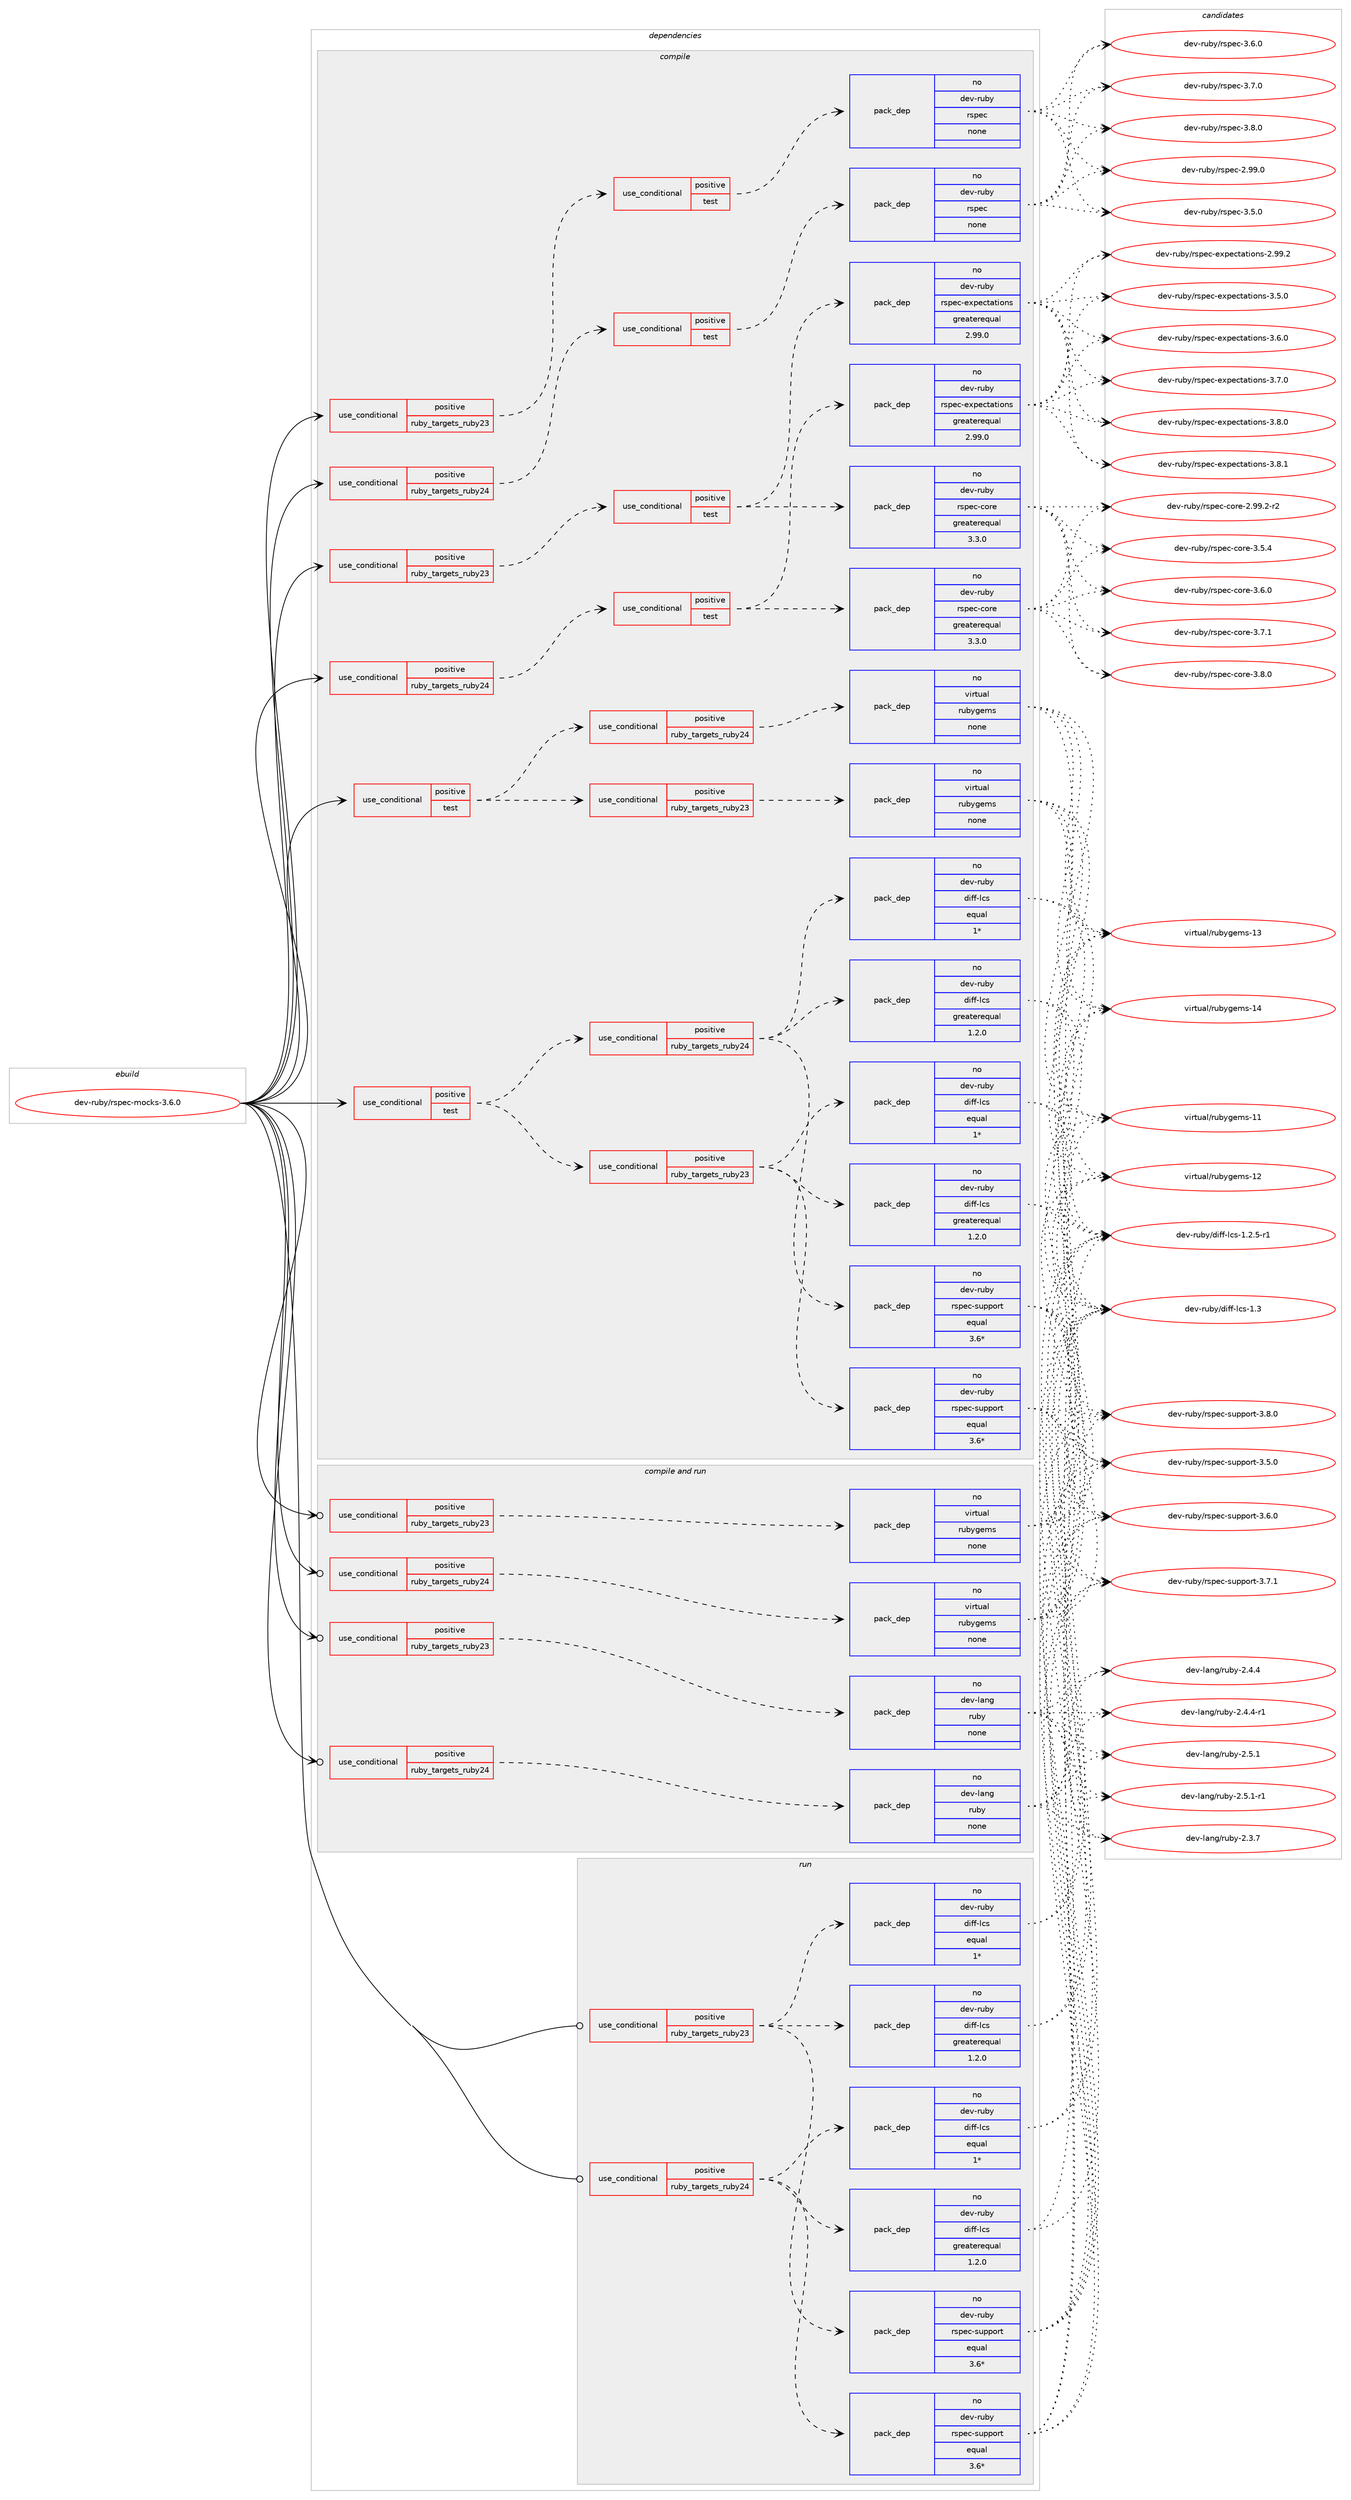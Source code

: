 digraph prolog {

# *************
# Graph options
# *************

newrank=true;
concentrate=true;
compound=true;
graph [rankdir=LR,fontname=Helvetica,fontsize=10,ranksep=1.5];#, ranksep=2.5, nodesep=0.2];
edge  [arrowhead=vee];
node  [fontname=Helvetica,fontsize=10];

# **********
# The ebuild
# **********

subgraph cluster_leftcol {
color=gray;
rank=same;
label=<<i>ebuild</i>>;
id [label="dev-ruby/rspec-mocks-3.6.0", color=red, width=4, href="../dev-ruby/rspec-mocks-3.6.0.svg"];
}

# ****************
# The dependencies
# ****************

subgraph cluster_midcol {
color=gray;
label=<<i>dependencies</i>>;
subgraph cluster_compile {
fillcolor="#eeeeee";
style=filled;
label=<<i>compile</i>>;
subgraph cond1580 {
dependency4705 [label=<<TABLE BORDER="0" CELLBORDER="1" CELLSPACING="0" CELLPADDING="4"><TR><TD ROWSPAN="3" CELLPADDING="10">use_conditional</TD></TR><TR><TD>positive</TD></TR><TR><TD>ruby_targets_ruby23</TD></TR></TABLE>>, shape=none, color=red];
subgraph cond1581 {
dependency4706 [label=<<TABLE BORDER="0" CELLBORDER="1" CELLSPACING="0" CELLPADDING="4"><TR><TD ROWSPAN="3" CELLPADDING="10">use_conditional</TD></TR><TR><TD>positive</TD></TR><TR><TD>test</TD></TR></TABLE>>, shape=none, color=red];
subgraph pack3043 {
dependency4707 [label=<<TABLE BORDER="0" CELLBORDER="1" CELLSPACING="0" CELLPADDING="4" WIDTH="220"><TR><TD ROWSPAN="6" CELLPADDING="30">pack_dep</TD></TR><TR><TD WIDTH="110">no</TD></TR><TR><TD>dev-ruby</TD></TR><TR><TD>rspec</TD></TR><TR><TD>none</TD></TR><TR><TD></TD></TR></TABLE>>, shape=none, color=blue];
}
dependency4706:e -> dependency4707:w [weight=20,style="dashed",arrowhead="vee"];
}
dependency4705:e -> dependency4706:w [weight=20,style="dashed",arrowhead="vee"];
}
id:e -> dependency4705:w [weight=20,style="solid",arrowhead="vee"];
subgraph cond1582 {
dependency4708 [label=<<TABLE BORDER="0" CELLBORDER="1" CELLSPACING="0" CELLPADDING="4"><TR><TD ROWSPAN="3" CELLPADDING="10">use_conditional</TD></TR><TR><TD>positive</TD></TR><TR><TD>ruby_targets_ruby23</TD></TR></TABLE>>, shape=none, color=red];
subgraph cond1583 {
dependency4709 [label=<<TABLE BORDER="0" CELLBORDER="1" CELLSPACING="0" CELLPADDING="4"><TR><TD ROWSPAN="3" CELLPADDING="10">use_conditional</TD></TR><TR><TD>positive</TD></TR><TR><TD>test</TD></TR></TABLE>>, shape=none, color=red];
subgraph pack3044 {
dependency4710 [label=<<TABLE BORDER="0" CELLBORDER="1" CELLSPACING="0" CELLPADDING="4" WIDTH="220"><TR><TD ROWSPAN="6" CELLPADDING="30">pack_dep</TD></TR><TR><TD WIDTH="110">no</TD></TR><TR><TD>dev-ruby</TD></TR><TR><TD>rspec-core</TD></TR><TR><TD>greaterequal</TD></TR><TR><TD>3.3.0</TD></TR></TABLE>>, shape=none, color=blue];
}
dependency4709:e -> dependency4710:w [weight=20,style="dashed",arrowhead="vee"];
subgraph pack3045 {
dependency4711 [label=<<TABLE BORDER="0" CELLBORDER="1" CELLSPACING="0" CELLPADDING="4" WIDTH="220"><TR><TD ROWSPAN="6" CELLPADDING="30">pack_dep</TD></TR><TR><TD WIDTH="110">no</TD></TR><TR><TD>dev-ruby</TD></TR><TR><TD>rspec-expectations</TD></TR><TR><TD>greaterequal</TD></TR><TR><TD>2.99.0</TD></TR></TABLE>>, shape=none, color=blue];
}
dependency4709:e -> dependency4711:w [weight=20,style="dashed",arrowhead="vee"];
}
dependency4708:e -> dependency4709:w [weight=20,style="dashed",arrowhead="vee"];
}
id:e -> dependency4708:w [weight=20,style="solid",arrowhead="vee"];
subgraph cond1584 {
dependency4712 [label=<<TABLE BORDER="0" CELLBORDER="1" CELLSPACING="0" CELLPADDING="4"><TR><TD ROWSPAN="3" CELLPADDING="10">use_conditional</TD></TR><TR><TD>positive</TD></TR><TR><TD>ruby_targets_ruby24</TD></TR></TABLE>>, shape=none, color=red];
subgraph cond1585 {
dependency4713 [label=<<TABLE BORDER="0" CELLBORDER="1" CELLSPACING="0" CELLPADDING="4"><TR><TD ROWSPAN="3" CELLPADDING="10">use_conditional</TD></TR><TR><TD>positive</TD></TR><TR><TD>test</TD></TR></TABLE>>, shape=none, color=red];
subgraph pack3046 {
dependency4714 [label=<<TABLE BORDER="0" CELLBORDER="1" CELLSPACING="0" CELLPADDING="4" WIDTH="220"><TR><TD ROWSPAN="6" CELLPADDING="30">pack_dep</TD></TR><TR><TD WIDTH="110">no</TD></TR><TR><TD>dev-ruby</TD></TR><TR><TD>rspec</TD></TR><TR><TD>none</TD></TR><TR><TD></TD></TR></TABLE>>, shape=none, color=blue];
}
dependency4713:e -> dependency4714:w [weight=20,style="dashed",arrowhead="vee"];
}
dependency4712:e -> dependency4713:w [weight=20,style="dashed",arrowhead="vee"];
}
id:e -> dependency4712:w [weight=20,style="solid",arrowhead="vee"];
subgraph cond1586 {
dependency4715 [label=<<TABLE BORDER="0" CELLBORDER="1" CELLSPACING="0" CELLPADDING="4"><TR><TD ROWSPAN="3" CELLPADDING="10">use_conditional</TD></TR><TR><TD>positive</TD></TR><TR><TD>ruby_targets_ruby24</TD></TR></TABLE>>, shape=none, color=red];
subgraph cond1587 {
dependency4716 [label=<<TABLE BORDER="0" CELLBORDER="1" CELLSPACING="0" CELLPADDING="4"><TR><TD ROWSPAN="3" CELLPADDING="10">use_conditional</TD></TR><TR><TD>positive</TD></TR><TR><TD>test</TD></TR></TABLE>>, shape=none, color=red];
subgraph pack3047 {
dependency4717 [label=<<TABLE BORDER="0" CELLBORDER="1" CELLSPACING="0" CELLPADDING="4" WIDTH="220"><TR><TD ROWSPAN="6" CELLPADDING="30">pack_dep</TD></TR><TR><TD WIDTH="110">no</TD></TR><TR><TD>dev-ruby</TD></TR><TR><TD>rspec-core</TD></TR><TR><TD>greaterequal</TD></TR><TR><TD>3.3.0</TD></TR></TABLE>>, shape=none, color=blue];
}
dependency4716:e -> dependency4717:w [weight=20,style="dashed",arrowhead="vee"];
subgraph pack3048 {
dependency4718 [label=<<TABLE BORDER="0" CELLBORDER="1" CELLSPACING="0" CELLPADDING="4" WIDTH="220"><TR><TD ROWSPAN="6" CELLPADDING="30">pack_dep</TD></TR><TR><TD WIDTH="110">no</TD></TR><TR><TD>dev-ruby</TD></TR><TR><TD>rspec-expectations</TD></TR><TR><TD>greaterequal</TD></TR><TR><TD>2.99.0</TD></TR></TABLE>>, shape=none, color=blue];
}
dependency4716:e -> dependency4718:w [weight=20,style="dashed",arrowhead="vee"];
}
dependency4715:e -> dependency4716:w [weight=20,style="dashed",arrowhead="vee"];
}
id:e -> dependency4715:w [weight=20,style="solid",arrowhead="vee"];
subgraph cond1588 {
dependency4719 [label=<<TABLE BORDER="0" CELLBORDER="1" CELLSPACING="0" CELLPADDING="4"><TR><TD ROWSPAN="3" CELLPADDING="10">use_conditional</TD></TR><TR><TD>positive</TD></TR><TR><TD>test</TD></TR></TABLE>>, shape=none, color=red];
subgraph cond1589 {
dependency4720 [label=<<TABLE BORDER="0" CELLBORDER="1" CELLSPACING="0" CELLPADDING="4"><TR><TD ROWSPAN="3" CELLPADDING="10">use_conditional</TD></TR><TR><TD>positive</TD></TR><TR><TD>ruby_targets_ruby23</TD></TR></TABLE>>, shape=none, color=red];
subgraph pack3049 {
dependency4721 [label=<<TABLE BORDER="0" CELLBORDER="1" CELLSPACING="0" CELLPADDING="4" WIDTH="220"><TR><TD ROWSPAN="6" CELLPADDING="30">pack_dep</TD></TR><TR><TD WIDTH="110">no</TD></TR><TR><TD>dev-ruby</TD></TR><TR><TD>rspec-support</TD></TR><TR><TD>equal</TD></TR><TR><TD>3.6*</TD></TR></TABLE>>, shape=none, color=blue];
}
dependency4720:e -> dependency4721:w [weight=20,style="dashed",arrowhead="vee"];
subgraph pack3050 {
dependency4722 [label=<<TABLE BORDER="0" CELLBORDER="1" CELLSPACING="0" CELLPADDING="4" WIDTH="220"><TR><TD ROWSPAN="6" CELLPADDING="30">pack_dep</TD></TR><TR><TD WIDTH="110">no</TD></TR><TR><TD>dev-ruby</TD></TR><TR><TD>diff-lcs</TD></TR><TR><TD>greaterequal</TD></TR><TR><TD>1.2.0</TD></TR></TABLE>>, shape=none, color=blue];
}
dependency4720:e -> dependency4722:w [weight=20,style="dashed",arrowhead="vee"];
subgraph pack3051 {
dependency4723 [label=<<TABLE BORDER="0" CELLBORDER="1" CELLSPACING="0" CELLPADDING="4" WIDTH="220"><TR><TD ROWSPAN="6" CELLPADDING="30">pack_dep</TD></TR><TR><TD WIDTH="110">no</TD></TR><TR><TD>dev-ruby</TD></TR><TR><TD>diff-lcs</TD></TR><TR><TD>equal</TD></TR><TR><TD>1*</TD></TR></TABLE>>, shape=none, color=blue];
}
dependency4720:e -> dependency4723:w [weight=20,style="dashed",arrowhead="vee"];
}
dependency4719:e -> dependency4720:w [weight=20,style="dashed",arrowhead="vee"];
subgraph cond1590 {
dependency4724 [label=<<TABLE BORDER="0" CELLBORDER="1" CELLSPACING="0" CELLPADDING="4"><TR><TD ROWSPAN="3" CELLPADDING="10">use_conditional</TD></TR><TR><TD>positive</TD></TR><TR><TD>ruby_targets_ruby24</TD></TR></TABLE>>, shape=none, color=red];
subgraph pack3052 {
dependency4725 [label=<<TABLE BORDER="0" CELLBORDER="1" CELLSPACING="0" CELLPADDING="4" WIDTH="220"><TR><TD ROWSPAN="6" CELLPADDING="30">pack_dep</TD></TR><TR><TD WIDTH="110">no</TD></TR><TR><TD>dev-ruby</TD></TR><TR><TD>rspec-support</TD></TR><TR><TD>equal</TD></TR><TR><TD>3.6*</TD></TR></TABLE>>, shape=none, color=blue];
}
dependency4724:e -> dependency4725:w [weight=20,style="dashed",arrowhead="vee"];
subgraph pack3053 {
dependency4726 [label=<<TABLE BORDER="0" CELLBORDER="1" CELLSPACING="0" CELLPADDING="4" WIDTH="220"><TR><TD ROWSPAN="6" CELLPADDING="30">pack_dep</TD></TR><TR><TD WIDTH="110">no</TD></TR><TR><TD>dev-ruby</TD></TR><TR><TD>diff-lcs</TD></TR><TR><TD>greaterequal</TD></TR><TR><TD>1.2.0</TD></TR></TABLE>>, shape=none, color=blue];
}
dependency4724:e -> dependency4726:w [weight=20,style="dashed",arrowhead="vee"];
subgraph pack3054 {
dependency4727 [label=<<TABLE BORDER="0" CELLBORDER="1" CELLSPACING="0" CELLPADDING="4" WIDTH="220"><TR><TD ROWSPAN="6" CELLPADDING="30">pack_dep</TD></TR><TR><TD WIDTH="110">no</TD></TR><TR><TD>dev-ruby</TD></TR><TR><TD>diff-lcs</TD></TR><TR><TD>equal</TD></TR><TR><TD>1*</TD></TR></TABLE>>, shape=none, color=blue];
}
dependency4724:e -> dependency4727:w [weight=20,style="dashed",arrowhead="vee"];
}
dependency4719:e -> dependency4724:w [weight=20,style="dashed",arrowhead="vee"];
}
id:e -> dependency4719:w [weight=20,style="solid",arrowhead="vee"];
subgraph cond1591 {
dependency4728 [label=<<TABLE BORDER="0" CELLBORDER="1" CELLSPACING="0" CELLPADDING="4"><TR><TD ROWSPAN="3" CELLPADDING="10">use_conditional</TD></TR><TR><TD>positive</TD></TR><TR><TD>test</TD></TR></TABLE>>, shape=none, color=red];
subgraph cond1592 {
dependency4729 [label=<<TABLE BORDER="0" CELLBORDER="1" CELLSPACING="0" CELLPADDING="4"><TR><TD ROWSPAN="3" CELLPADDING="10">use_conditional</TD></TR><TR><TD>positive</TD></TR><TR><TD>ruby_targets_ruby23</TD></TR></TABLE>>, shape=none, color=red];
subgraph pack3055 {
dependency4730 [label=<<TABLE BORDER="0" CELLBORDER="1" CELLSPACING="0" CELLPADDING="4" WIDTH="220"><TR><TD ROWSPAN="6" CELLPADDING="30">pack_dep</TD></TR><TR><TD WIDTH="110">no</TD></TR><TR><TD>virtual</TD></TR><TR><TD>rubygems</TD></TR><TR><TD>none</TD></TR><TR><TD></TD></TR></TABLE>>, shape=none, color=blue];
}
dependency4729:e -> dependency4730:w [weight=20,style="dashed",arrowhead="vee"];
}
dependency4728:e -> dependency4729:w [weight=20,style="dashed",arrowhead="vee"];
subgraph cond1593 {
dependency4731 [label=<<TABLE BORDER="0" CELLBORDER="1" CELLSPACING="0" CELLPADDING="4"><TR><TD ROWSPAN="3" CELLPADDING="10">use_conditional</TD></TR><TR><TD>positive</TD></TR><TR><TD>ruby_targets_ruby24</TD></TR></TABLE>>, shape=none, color=red];
subgraph pack3056 {
dependency4732 [label=<<TABLE BORDER="0" CELLBORDER="1" CELLSPACING="0" CELLPADDING="4" WIDTH="220"><TR><TD ROWSPAN="6" CELLPADDING="30">pack_dep</TD></TR><TR><TD WIDTH="110">no</TD></TR><TR><TD>virtual</TD></TR><TR><TD>rubygems</TD></TR><TR><TD>none</TD></TR><TR><TD></TD></TR></TABLE>>, shape=none, color=blue];
}
dependency4731:e -> dependency4732:w [weight=20,style="dashed",arrowhead="vee"];
}
dependency4728:e -> dependency4731:w [weight=20,style="dashed",arrowhead="vee"];
}
id:e -> dependency4728:w [weight=20,style="solid",arrowhead="vee"];
}
subgraph cluster_compileandrun {
fillcolor="#eeeeee";
style=filled;
label=<<i>compile and run</i>>;
subgraph cond1594 {
dependency4733 [label=<<TABLE BORDER="0" CELLBORDER="1" CELLSPACING="0" CELLPADDING="4"><TR><TD ROWSPAN="3" CELLPADDING="10">use_conditional</TD></TR><TR><TD>positive</TD></TR><TR><TD>ruby_targets_ruby23</TD></TR></TABLE>>, shape=none, color=red];
subgraph pack3057 {
dependency4734 [label=<<TABLE BORDER="0" CELLBORDER="1" CELLSPACING="0" CELLPADDING="4" WIDTH="220"><TR><TD ROWSPAN="6" CELLPADDING="30">pack_dep</TD></TR><TR><TD WIDTH="110">no</TD></TR><TR><TD>dev-lang</TD></TR><TR><TD>ruby</TD></TR><TR><TD>none</TD></TR><TR><TD></TD></TR></TABLE>>, shape=none, color=blue];
}
dependency4733:e -> dependency4734:w [weight=20,style="dashed",arrowhead="vee"];
}
id:e -> dependency4733:w [weight=20,style="solid",arrowhead="odotvee"];
subgraph cond1595 {
dependency4735 [label=<<TABLE BORDER="0" CELLBORDER="1" CELLSPACING="0" CELLPADDING="4"><TR><TD ROWSPAN="3" CELLPADDING="10">use_conditional</TD></TR><TR><TD>positive</TD></TR><TR><TD>ruby_targets_ruby23</TD></TR></TABLE>>, shape=none, color=red];
subgraph pack3058 {
dependency4736 [label=<<TABLE BORDER="0" CELLBORDER="1" CELLSPACING="0" CELLPADDING="4" WIDTH="220"><TR><TD ROWSPAN="6" CELLPADDING="30">pack_dep</TD></TR><TR><TD WIDTH="110">no</TD></TR><TR><TD>virtual</TD></TR><TR><TD>rubygems</TD></TR><TR><TD>none</TD></TR><TR><TD></TD></TR></TABLE>>, shape=none, color=blue];
}
dependency4735:e -> dependency4736:w [weight=20,style="dashed",arrowhead="vee"];
}
id:e -> dependency4735:w [weight=20,style="solid",arrowhead="odotvee"];
subgraph cond1596 {
dependency4737 [label=<<TABLE BORDER="0" CELLBORDER="1" CELLSPACING="0" CELLPADDING="4"><TR><TD ROWSPAN="3" CELLPADDING="10">use_conditional</TD></TR><TR><TD>positive</TD></TR><TR><TD>ruby_targets_ruby24</TD></TR></TABLE>>, shape=none, color=red];
subgraph pack3059 {
dependency4738 [label=<<TABLE BORDER="0" CELLBORDER="1" CELLSPACING="0" CELLPADDING="4" WIDTH="220"><TR><TD ROWSPAN="6" CELLPADDING="30">pack_dep</TD></TR><TR><TD WIDTH="110">no</TD></TR><TR><TD>dev-lang</TD></TR><TR><TD>ruby</TD></TR><TR><TD>none</TD></TR><TR><TD></TD></TR></TABLE>>, shape=none, color=blue];
}
dependency4737:e -> dependency4738:w [weight=20,style="dashed",arrowhead="vee"];
}
id:e -> dependency4737:w [weight=20,style="solid",arrowhead="odotvee"];
subgraph cond1597 {
dependency4739 [label=<<TABLE BORDER="0" CELLBORDER="1" CELLSPACING="0" CELLPADDING="4"><TR><TD ROWSPAN="3" CELLPADDING="10">use_conditional</TD></TR><TR><TD>positive</TD></TR><TR><TD>ruby_targets_ruby24</TD></TR></TABLE>>, shape=none, color=red];
subgraph pack3060 {
dependency4740 [label=<<TABLE BORDER="0" CELLBORDER="1" CELLSPACING="0" CELLPADDING="4" WIDTH="220"><TR><TD ROWSPAN="6" CELLPADDING="30">pack_dep</TD></TR><TR><TD WIDTH="110">no</TD></TR><TR><TD>virtual</TD></TR><TR><TD>rubygems</TD></TR><TR><TD>none</TD></TR><TR><TD></TD></TR></TABLE>>, shape=none, color=blue];
}
dependency4739:e -> dependency4740:w [weight=20,style="dashed",arrowhead="vee"];
}
id:e -> dependency4739:w [weight=20,style="solid",arrowhead="odotvee"];
}
subgraph cluster_run {
fillcolor="#eeeeee";
style=filled;
label=<<i>run</i>>;
subgraph cond1598 {
dependency4741 [label=<<TABLE BORDER="0" CELLBORDER="1" CELLSPACING="0" CELLPADDING="4"><TR><TD ROWSPAN="3" CELLPADDING="10">use_conditional</TD></TR><TR><TD>positive</TD></TR><TR><TD>ruby_targets_ruby23</TD></TR></TABLE>>, shape=none, color=red];
subgraph pack3061 {
dependency4742 [label=<<TABLE BORDER="0" CELLBORDER="1" CELLSPACING="0" CELLPADDING="4" WIDTH="220"><TR><TD ROWSPAN="6" CELLPADDING="30">pack_dep</TD></TR><TR><TD WIDTH="110">no</TD></TR><TR><TD>dev-ruby</TD></TR><TR><TD>rspec-support</TD></TR><TR><TD>equal</TD></TR><TR><TD>3.6*</TD></TR></TABLE>>, shape=none, color=blue];
}
dependency4741:e -> dependency4742:w [weight=20,style="dashed",arrowhead="vee"];
subgraph pack3062 {
dependency4743 [label=<<TABLE BORDER="0" CELLBORDER="1" CELLSPACING="0" CELLPADDING="4" WIDTH="220"><TR><TD ROWSPAN="6" CELLPADDING="30">pack_dep</TD></TR><TR><TD WIDTH="110">no</TD></TR><TR><TD>dev-ruby</TD></TR><TR><TD>diff-lcs</TD></TR><TR><TD>greaterequal</TD></TR><TR><TD>1.2.0</TD></TR></TABLE>>, shape=none, color=blue];
}
dependency4741:e -> dependency4743:w [weight=20,style="dashed",arrowhead="vee"];
subgraph pack3063 {
dependency4744 [label=<<TABLE BORDER="0" CELLBORDER="1" CELLSPACING="0" CELLPADDING="4" WIDTH="220"><TR><TD ROWSPAN="6" CELLPADDING="30">pack_dep</TD></TR><TR><TD WIDTH="110">no</TD></TR><TR><TD>dev-ruby</TD></TR><TR><TD>diff-lcs</TD></TR><TR><TD>equal</TD></TR><TR><TD>1*</TD></TR></TABLE>>, shape=none, color=blue];
}
dependency4741:e -> dependency4744:w [weight=20,style="dashed",arrowhead="vee"];
}
id:e -> dependency4741:w [weight=20,style="solid",arrowhead="odot"];
subgraph cond1599 {
dependency4745 [label=<<TABLE BORDER="0" CELLBORDER="1" CELLSPACING="0" CELLPADDING="4"><TR><TD ROWSPAN="3" CELLPADDING="10">use_conditional</TD></TR><TR><TD>positive</TD></TR><TR><TD>ruby_targets_ruby24</TD></TR></TABLE>>, shape=none, color=red];
subgraph pack3064 {
dependency4746 [label=<<TABLE BORDER="0" CELLBORDER="1" CELLSPACING="0" CELLPADDING="4" WIDTH="220"><TR><TD ROWSPAN="6" CELLPADDING="30">pack_dep</TD></TR><TR><TD WIDTH="110">no</TD></TR><TR><TD>dev-ruby</TD></TR><TR><TD>rspec-support</TD></TR><TR><TD>equal</TD></TR><TR><TD>3.6*</TD></TR></TABLE>>, shape=none, color=blue];
}
dependency4745:e -> dependency4746:w [weight=20,style="dashed",arrowhead="vee"];
subgraph pack3065 {
dependency4747 [label=<<TABLE BORDER="0" CELLBORDER="1" CELLSPACING="0" CELLPADDING="4" WIDTH="220"><TR><TD ROWSPAN="6" CELLPADDING="30">pack_dep</TD></TR><TR><TD WIDTH="110">no</TD></TR><TR><TD>dev-ruby</TD></TR><TR><TD>diff-lcs</TD></TR><TR><TD>greaterequal</TD></TR><TR><TD>1.2.0</TD></TR></TABLE>>, shape=none, color=blue];
}
dependency4745:e -> dependency4747:w [weight=20,style="dashed",arrowhead="vee"];
subgraph pack3066 {
dependency4748 [label=<<TABLE BORDER="0" CELLBORDER="1" CELLSPACING="0" CELLPADDING="4" WIDTH="220"><TR><TD ROWSPAN="6" CELLPADDING="30">pack_dep</TD></TR><TR><TD WIDTH="110">no</TD></TR><TR><TD>dev-ruby</TD></TR><TR><TD>diff-lcs</TD></TR><TR><TD>equal</TD></TR><TR><TD>1*</TD></TR></TABLE>>, shape=none, color=blue];
}
dependency4745:e -> dependency4748:w [weight=20,style="dashed",arrowhead="vee"];
}
id:e -> dependency4745:w [weight=20,style="solid",arrowhead="odot"];
}
}

# **************
# The candidates
# **************

subgraph cluster_choices {
rank=same;
color=gray;
label=<<i>candidates</i>>;

subgraph choice3043 {
color=black;
nodesep=1;
choice1001011184511411798121471141151121019945504657574648 [label="dev-ruby/rspec-2.99.0", color=red, width=4,href="../dev-ruby/rspec-2.99.0.svg"];
choice10010111845114117981214711411511210199455146534648 [label="dev-ruby/rspec-3.5.0", color=red, width=4,href="../dev-ruby/rspec-3.5.0.svg"];
choice10010111845114117981214711411511210199455146544648 [label="dev-ruby/rspec-3.6.0", color=red, width=4,href="../dev-ruby/rspec-3.6.0.svg"];
choice10010111845114117981214711411511210199455146554648 [label="dev-ruby/rspec-3.7.0", color=red, width=4,href="../dev-ruby/rspec-3.7.0.svg"];
choice10010111845114117981214711411511210199455146564648 [label="dev-ruby/rspec-3.8.0", color=red, width=4,href="../dev-ruby/rspec-3.8.0.svg"];
dependency4707:e -> choice1001011184511411798121471141151121019945504657574648:w [style=dotted,weight="100"];
dependency4707:e -> choice10010111845114117981214711411511210199455146534648:w [style=dotted,weight="100"];
dependency4707:e -> choice10010111845114117981214711411511210199455146544648:w [style=dotted,weight="100"];
dependency4707:e -> choice10010111845114117981214711411511210199455146554648:w [style=dotted,weight="100"];
dependency4707:e -> choice10010111845114117981214711411511210199455146564648:w [style=dotted,weight="100"];
}
subgraph choice3044 {
color=black;
nodesep=1;
choice100101118451141179812147114115112101994599111114101455046575746504511450 [label="dev-ruby/rspec-core-2.99.2-r2", color=red, width=4,href="../dev-ruby/rspec-core-2.99.2-r2.svg"];
choice100101118451141179812147114115112101994599111114101455146534652 [label="dev-ruby/rspec-core-3.5.4", color=red, width=4,href="../dev-ruby/rspec-core-3.5.4.svg"];
choice100101118451141179812147114115112101994599111114101455146544648 [label="dev-ruby/rspec-core-3.6.0", color=red, width=4,href="../dev-ruby/rspec-core-3.6.0.svg"];
choice100101118451141179812147114115112101994599111114101455146554649 [label="dev-ruby/rspec-core-3.7.1", color=red, width=4,href="../dev-ruby/rspec-core-3.7.1.svg"];
choice100101118451141179812147114115112101994599111114101455146564648 [label="dev-ruby/rspec-core-3.8.0", color=red, width=4,href="../dev-ruby/rspec-core-3.8.0.svg"];
dependency4710:e -> choice100101118451141179812147114115112101994599111114101455046575746504511450:w [style=dotted,weight="100"];
dependency4710:e -> choice100101118451141179812147114115112101994599111114101455146534652:w [style=dotted,weight="100"];
dependency4710:e -> choice100101118451141179812147114115112101994599111114101455146544648:w [style=dotted,weight="100"];
dependency4710:e -> choice100101118451141179812147114115112101994599111114101455146554649:w [style=dotted,weight="100"];
dependency4710:e -> choice100101118451141179812147114115112101994599111114101455146564648:w [style=dotted,weight="100"];
}
subgraph choice3045 {
color=black;
nodesep=1;
choice1001011184511411798121471141151121019945101120112101991169711610511111011545504657574650 [label="dev-ruby/rspec-expectations-2.99.2", color=red, width=4,href="../dev-ruby/rspec-expectations-2.99.2.svg"];
choice10010111845114117981214711411511210199451011201121019911697116105111110115455146534648 [label="dev-ruby/rspec-expectations-3.5.0", color=red, width=4,href="../dev-ruby/rspec-expectations-3.5.0.svg"];
choice10010111845114117981214711411511210199451011201121019911697116105111110115455146544648 [label="dev-ruby/rspec-expectations-3.6.0", color=red, width=4,href="../dev-ruby/rspec-expectations-3.6.0.svg"];
choice10010111845114117981214711411511210199451011201121019911697116105111110115455146554648 [label="dev-ruby/rspec-expectations-3.7.0", color=red, width=4,href="../dev-ruby/rspec-expectations-3.7.0.svg"];
choice10010111845114117981214711411511210199451011201121019911697116105111110115455146564648 [label="dev-ruby/rspec-expectations-3.8.0", color=red, width=4,href="../dev-ruby/rspec-expectations-3.8.0.svg"];
choice10010111845114117981214711411511210199451011201121019911697116105111110115455146564649 [label="dev-ruby/rspec-expectations-3.8.1", color=red, width=4,href="../dev-ruby/rspec-expectations-3.8.1.svg"];
dependency4711:e -> choice1001011184511411798121471141151121019945101120112101991169711610511111011545504657574650:w [style=dotted,weight="100"];
dependency4711:e -> choice10010111845114117981214711411511210199451011201121019911697116105111110115455146534648:w [style=dotted,weight="100"];
dependency4711:e -> choice10010111845114117981214711411511210199451011201121019911697116105111110115455146544648:w [style=dotted,weight="100"];
dependency4711:e -> choice10010111845114117981214711411511210199451011201121019911697116105111110115455146554648:w [style=dotted,weight="100"];
dependency4711:e -> choice10010111845114117981214711411511210199451011201121019911697116105111110115455146564648:w [style=dotted,weight="100"];
dependency4711:e -> choice10010111845114117981214711411511210199451011201121019911697116105111110115455146564649:w [style=dotted,weight="100"];
}
subgraph choice3046 {
color=black;
nodesep=1;
choice1001011184511411798121471141151121019945504657574648 [label="dev-ruby/rspec-2.99.0", color=red, width=4,href="../dev-ruby/rspec-2.99.0.svg"];
choice10010111845114117981214711411511210199455146534648 [label="dev-ruby/rspec-3.5.0", color=red, width=4,href="../dev-ruby/rspec-3.5.0.svg"];
choice10010111845114117981214711411511210199455146544648 [label="dev-ruby/rspec-3.6.0", color=red, width=4,href="../dev-ruby/rspec-3.6.0.svg"];
choice10010111845114117981214711411511210199455146554648 [label="dev-ruby/rspec-3.7.0", color=red, width=4,href="../dev-ruby/rspec-3.7.0.svg"];
choice10010111845114117981214711411511210199455146564648 [label="dev-ruby/rspec-3.8.0", color=red, width=4,href="../dev-ruby/rspec-3.8.0.svg"];
dependency4714:e -> choice1001011184511411798121471141151121019945504657574648:w [style=dotted,weight="100"];
dependency4714:e -> choice10010111845114117981214711411511210199455146534648:w [style=dotted,weight="100"];
dependency4714:e -> choice10010111845114117981214711411511210199455146544648:w [style=dotted,weight="100"];
dependency4714:e -> choice10010111845114117981214711411511210199455146554648:w [style=dotted,weight="100"];
dependency4714:e -> choice10010111845114117981214711411511210199455146564648:w [style=dotted,weight="100"];
}
subgraph choice3047 {
color=black;
nodesep=1;
choice100101118451141179812147114115112101994599111114101455046575746504511450 [label="dev-ruby/rspec-core-2.99.2-r2", color=red, width=4,href="../dev-ruby/rspec-core-2.99.2-r2.svg"];
choice100101118451141179812147114115112101994599111114101455146534652 [label="dev-ruby/rspec-core-3.5.4", color=red, width=4,href="../dev-ruby/rspec-core-3.5.4.svg"];
choice100101118451141179812147114115112101994599111114101455146544648 [label="dev-ruby/rspec-core-3.6.0", color=red, width=4,href="../dev-ruby/rspec-core-3.6.0.svg"];
choice100101118451141179812147114115112101994599111114101455146554649 [label="dev-ruby/rspec-core-3.7.1", color=red, width=4,href="../dev-ruby/rspec-core-3.7.1.svg"];
choice100101118451141179812147114115112101994599111114101455146564648 [label="dev-ruby/rspec-core-3.8.0", color=red, width=4,href="../dev-ruby/rspec-core-3.8.0.svg"];
dependency4717:e -> choice100101118451141179812147114115112101994599111114101455046575746504511450:w [style=dotted,weight="100"];
dependency4717:e -> choice100101118451141179812147114115112101994599111114101455146534652:w [style=dotted,weight="100"];
dependency4717:e -> choice100101118451141179812147114115112101994599111114101455146544648:w [style=dotted,weight="100"];
dependency4717:e -> choice100101118451141179812147114115112101994599111114101455146554649:w [style=dotted,weight="100"];
dependency4717:e -> choice100101118451141179812147114115112101994599111114101455146564648:w [style=dotted,weight="100"];
}
subgraph choice3048 {
color=black;
nodesep=1;
choice1001011184511411798121471141151121019945101120112101991169711610511111011545504657574650 [label="dev-ruby/rspec-expectations-2.99.2", color=red, width=4,href="../dev-ruby/rspec-expectations-2.99.2.svg"];
choice10010111845114117981214711411511210199451011201121019911697116105111110115455146534648 [label="dev-ruby/rspec-expectations-3.5.0", color=red, width=4,href="../dev-ruby/rspec-expectations-3.5.0.svg"];
choice10010111845114117981214711411511210199451011201121019911697116105111110115455146544648 [label="dev-ruby/rspec-expectations-3.6.0", color=red, width=4,href="../dev-ruby/rspec-expectations-3.6.0.svg"];
choice10010111845114117981214711411511210199451011201121019911697116105111110115455146554648 [label="dev-ruby/rspec-expectations-3.7.0", color=red, width=4,href="../dev-ruby/rspec-expectations-3.7.0.svg"];
choice10010111845114117981214711411511210199451011201121019911697116105111110115455146564648 [label="dev-ruby/rspec-expectations-3.8.0", color=red, width=4,href="../dev-ruby/rspec-expectations-3.8.0.svg"];
choice10010111845114117981214711411511210199451011201121019911697116105111110115455146564649 [label="dev-ruby/rspec-expectations-3.8.1", color=red, width=4,href="../dev-ruby/rspec-expectations-3.8.1.svg"];
dependency4718:e -> choice1001011184511411798121471141151121019945101120112101991169711610511111011545504657574650:w [style=dotted,weight="100"];
dependency4718:e -> choice10010111845114117981214711411511210199451011201121019911697116105111110115455146534648:w [style=dotted,weight="100"];
dependency4718:e -> choice10010111845114117981214711411511210199451011201121019911697116105111110115455146544648:w [style=dotted,weight="100"];
dependency4718:e -> choice10010111845114117981214711411511210199451011201121019911697116105111110115455146554648:w [style=dotted,weight="100"];
dependency4718:e -> choice10010111845114117981214711411511210199451011201121019911697116105111110115455146564648:w [style=dotted,weight="100"];
dependency4718:e -> choice10010111845114117981214711411511210199451011201121019911697116105111110115455146564649:w [style=dotted,weight="100"];
}
subgraph choice3049 {
color=black;
nodesep=1;
choice1001011184511411798121471141151121019945115117112112111114116455146534648 [label="dev-ruby/rspec-support-3.5.0", color=red, width=4,href="../dev-ruby/rspec-support-3.5.0.svg"];
choice1001011184511411798121471141151121019945115117112112111114116455146544648 [label="dev-ruby/rspec-support-3.6.0", color=red, width=4,href="../dev-ruby/rspec-support-3.6.0.svg"];
choice1001011184511411798121471141151121019945115117112112111114116455146554649 [label="dev-ruby/rspec-support-3.7.1", color=red, width=4,href="../dev-ruby/rspec-support-3.7.1.svg"];
choice1001011184511411798121471141151121019945115117112112111114116455146564648 [label="dev-ruby/rspec-support-3.8.0", color=red, width=4,href="../dev-ruby/rspec-support-3.8.0.svg"];
dependency4721:e -> choice1001011184511411798121471141151121019945115117112112111114116455146534648:w [style=dotted,weight="100"];
dependency4721:e -> choice1001011184511411798121471141151121019945115117112112111114116455146544648:w [style=dotted,weight="100"];
dependency4721:e -> choice1001011184511411798121471141151121019945115117112112111114116455146554649:w [style=dotted,weight="100"];
dependency4721:e -> choice1001011184511411798121471141151121019945115117112112111114116455146564648:w [style=dotted,weight="100"];
}
subgraph choice3050 {
color=black;
nodesep=1;
choice10010111845114117981214710010510210245108991154549465046534511449 [label="dev-ruby/diff-lcs-1.2.5-r1", color=red, width=4,href="../dev-ruby/diff-lcs-1.2.5-r1.svg"];
choice100101118451141179812147100105102102451089911545494651 [label="dev-ruby/diff-lcs-1.3", color=red, width=4,href="../dev-ruby/diff-lcs-1.3.svg"];
dependency4722:e -> choice10010111845114117981214710010510210245108991154549465046534511449:w [style=dotted,weight="100"];
dependency4722:e -> choice100101118451141179812147100105102102451089911545494651:w [style=dotted,weight="100"];
}
subgraph choice3051 {
color=black;
nodesep=1;
choice10010111845114117981214710010510210245108991154549465046534511449 [label="dev-ruby/diff-lcs-1.2.5-r1", color=red, width=4,href="../dev-ruby/diff-lcs-1.2.5-r1.svg"];
choice100101118451141179812147100105102102451089911545494651 [label="dev-ruby/diff-lcs-1.3", color=red, width=4,href="../dev-ruby/diff-lcs-1.3.svg"];
dependency4723:e -> choice10010111845114117981214710010510210245108991154549465046534511449:w [style=dotted,weight="100"];
dependency4723:e -> choice100101118451141179812147100105102102451089911545494651:w [style=dotted,weight="100"];
}
subgraph choice3052 {
color=black;
nodesep=1;
choice1001011184511411798121471141151121019945115117112112111114116455146534648 [label="dev-ruby/rspec-support-3.5.0", color=red, width=4,href="../dev-ruby/rspec-support-3.5.0.svg"];
choice1001011184511411798121471141151121019945115117112112111114116455146544648 [label="dev-ruby/rspec-support-3.6.0", color=red, width=4,href="../dev-ruby/rspec-support-3.6.0.svg"];
choice1001011184511411798121471141151121019945115117112112111114116455146554649 [label="dev-ruby/rspec-support-3.7.1", color=red, width=4,href="../dev-ruby/rspec-support-3.7.1.svg"];
choice1001011184511411798121471141151121019945115117112112111114116455146564648 [label="dev-ruby/rspec-support-3.8.0", color=red, width=4,href="../dev-ruby/rspec-support-3.8.0.svg"];
dependency4725:e -> choice1001011184511411798121471141151121019945115117112112111114116455146534648:w [style=dotted,weight="100"];
dependency4725:e -> choice1001011184511411798121471141151121019945115117112112111114116455146544648:w [style=dotted,weight="100"];
dependency4725:e -> choice1001011184511411798121471141151121019945115117112112111114116455146554649:w [style=dotted,weight="100"];
dependency4725:e -> choice1001011184511411798121471141151121019945115117112112111114116455146564648:w [style=dotted,weight="100"];
}
subgraph choice3053 {
color=black;
nodesep=1;
choice10010111845114117981214710010510210245108991154549465046534511449 [label="dev-ruby/diff-lcs-1.2.5-r1", color=red, width=4,href="../dev-ruby/diff-lcs-1.2.5-r1.svg"];
choice100101118451141179812147100105102102451089911545494651 [label="dev-ruby/diff-lcs-1.3", color=red, width=4,href="../dev-ruby/diff-lcs-1.3.svg"];
dependency4726:e -> choice10010111845114117981214710010510210245108991154549465046534511449:w [style=dotted,weight="100"];
dependency4726:e -> choice100101118451141179812147100105102102451089911545494651:w [style=dotted,weight="100"];
}
subgraph choice3054 {
color=black;
nodesep=1;
choice10010111845114117981214710010510210245108991154549465046534511449 [label="dev-ruby/diff-lcs-1.2.5-r1", color=red, width=4,href="../dev-ruby/diff-lcs-1.2.5-r1.svg"];
choice100101118451141179812147100105102102451089911545494651 [label="dev-ruby/diff-lcs-1.3", color=red, width=4,href="../dev-ruby/diff-lcs-1.3.svg"];
dependency4727:e -> choice10010111845114117981214710010510210245108991154549465046534511449:w [style=dotted,weight="100"];
dependency4727:e -> choice100101118451141179812147100105102102451089911545494651:w [style=dotted,weight="100"];
}
subgraph choice3055 {
color=black;
nodesep=1;
choice118105114116117971084711411798121103101109115454949 [label="virtual/rubygems-11", color=red, width=4,href="../virtual/rubygems-11.svg"];
choice118105114116117971084711411798121103101109115454950 [label="virtual/rubygems-12", color=red, width=4,href="../virtual/rubygems-12.svg"];
choice118105114116117971084711411798121103101109115454951 [label="virtual/rubygems-13", color=red, width=4,href="../virtual/rubygems-13.svg"];
choice118105114116117971084711411798121103101109115454952 [label="virtual/rubygems-14", color=red, width=4,href="../virtual/rubygems-14.svg"];
dependency4730:e -> choice118105114116117971084711411798121103101109115454949:w [style=dotted,weight="100"];
dependency4730:e -> choice118105114116117971084711411798121103101109115454950:w [style=dotted,weight="100"];
dependency4730:e -> choice118105114116117971084711411798121103101109115454951:w [style=dotted,weight="100"];
dependency4730:e -> choice118105114116117971084711411798121103101109115454952:w [style=dotted,weight="100"];
}
subgraph choice3056 {
color=black;
nodesep=1;
choice118105114116117971084711411798121103101109115454949 [label="virtual/rubygems-11", color=red, width=4,href="../virtual/rubygems-11.svg"];
choice118105114116117971084711411798121103101109115454950 [label="virtual/rubygems-12", color=red, width=4,href="../virtual/rubygems-12.svg"];
choice118105114116117971084711411798121103101109115454951 [label="virtual/rubygems-13", color=red, width=4,href="../virtual/rubygems-13.svg"];
choice118105114116117971084711411798121103101109115454952 [label="virtual/rubygems-14", color=red, width=4,href="../virtual/rubygems-14.svg"];
dependency4732:e -> choice118105114116117971084711411798121103101109115454949:w [style=dotted,weight="100"];
dependency4732:e -> choice118105114116117971084711411798121103101109115454950:w [style=dotted,weight="100"];
dependency4732:e -> choice118105114116117971084711411798121103101109115454951:w [style=dotted,weight="100"];
dependency4732:e -> choice118105114116117971084711411798121103101109115454952:w [style=dotted,weight="100"];
}
subgraph choice3057 {
color=black;
nodesep=1;
choice10010111845108971101034711411798121455046514655 [label="dev-lang/ruby-2.3.7", color=red, width=4,href="../dev-lang/ruby-2.3.7.svg"];
choice10010111845108971101034711411798121455046524652 [label="dev-lang/ruby-2.4.4", color=red, width=4,href="../dev-lang/ruby-2.4.4.svg"];
choice100101118451089711010347114117981214550465246524511449 [label="dev-lang/ruby-2.4.4-r1", color=red, width=4,href="../dev-lang/ruby-2.4.4-r1.svg"];
choice10010111845108971101034711411798121455046534649 [label="dev-lang/ruby-2.5.1", color=red, width=4,href="../dev-lang/ruby-2.5.1.svg"];
choice100101118451089711010347114117981214550465346494511449 [label="dev-lang/ruby-2.5.1-r1", color=red, width=4,href="../dev-lang/ruby-2.5.1-r1.svg"];
dependency4734:e -> choice10010111845108971101034711411798121455046514655:w [style=dotted,weight="100"];
dependency4734:e -> choice10010111845108971101034711411798121455046524652:w [style=dotted,weight="100"];
dependency4734:e -> choice100101118451089711010347114117981214550465246524511449:w [style=dotted,weight="100"];
dependency4734:e -> choice10010111845108971101034711411798121455046534649:w [style=dotted,weight="100"];
dependency4734:e -> choice100101118451089711010347114117981214550465346494511449:w [style=dotted,weight="100"];
}
subgraph choice3058 {
color=black;
nodesep=1;
choice118105114116117971084711411798121103101109115454949 [label="virtual/rubygems-11", color=red, width=4,href="../virtual/rubygems-11.svg"];
choice118105114116117971084711411798121103101109115454950 [label="virtual/rubygems-12", color=red, width=4,href="../virtual/rubygems-12.svg"];
choice118105114116117971084711411798121103101109115454951 [label="virtual/rubygems-13", color=red, width=4,href="../virtual/rubygems-13.svg"];
choice118105114116117971084711411798121103101109115454952 [label="virtual/rubygems-14", color=red, width=4,href="../virtual/rubygems-14.svg"];
dependency4736:e -> choice118105114116117971084711411798121103101109115454949:w [style=dotted,weight="100"];
dependency4736:e -> choice118105114116117971084711411798121103101109115454950:w [style=dotted,weight="100"];
dependency4736:e -> choice118105114116117971084711411798121103101109115454951:w [style=dotted,weight="100"];
dependency4736:e -> choice118105114116117971084711411798121103101109115454952:w [style=dotted,weight="100"];
}
subgraph choice3059 {
color=black;
nodesep=1;
choice10010111845108971101034711411798121455046514655 [label="dev-lang/ruby-2.3.7", color=red, width=4,href="../dev-lang/ruby-2.3.7.svg"];
choice10010111845108971101034711411798121455046524652 [label="dev-lang/ruby-2.4.4", color=red, width=4,href="../dev-lang/ruby-2.4.4.svg"];
choice100101118451089711010347114117981214550465246524511449 [label="dev-lang/ruby-2.4.4-r1", color=red, width=4,href="../dev-lang/ruby-2.4.4-r1.svg"];
choice10010111845108971101034711411798121455046534649 [label="dev-lang/ruby-2.5.1", color=red, width=4,href="../dev-lang/ruby-2.5.1.svg"];
choice100101118451089711010347114117981214550465346494511449 [label="dev-lang/ruby-2.5.1-r1", color=red, width=4,href="../dev-lang/ruby-2.5.1-r1.svg"];
dependency4738:e -> choice10010111845108971101034711411798121455046514655:w [style=dotted,weight="100"];
dependency4738:e -> choice10010111845108971101034711411798121455046524652:w [style=dotted,weight="100"];
dependency4738:e -> choice100101118451089711010347114117981214550465246524511449:w [style=dotted,weight="100"];
dependency4738:e -> choice10010111845108971101034711411798121455046534649:w [style=dotted,weight="100"];
dependency4738:e -> choice100101118451089711010347114117981214550465346494511449:w [style=dotted,weight="100"];
}
subgraph choice3060 {
color=black;
nodesep=1;
choice118105114116117971084711411798121103101109115454949 [label="virtual/rubygems-11", color=red, width=4,href="../virtual/rubygems-11.svg"];
choice118105114116117971084711411798121103101109115454950 [label="virtual/rubygems-12", color=red, width=4,href="../virtual/rubygems-12.svg"];
choice118105114116117971084711411798121103101109115454951 [label="virtual/rubygems-13", color=red, width=4,href="../virtual/rubygems-13.svg"];
choice118105114116117971084711411798121103101109115454952 [label="virtual/rubygems-14", color=red, width=4,href="../virtual/rubygems-14.svg"];
dependency4740:e -> choice118105114116117971084711411798121103101109115454949:w [style=dotted,weight="100"];
dependency4740:e -> choice118105114116117971084711411798121103101109115454950:w [style=dotted,weight="100"];
dependency4740:e -> choice118105114116117971084711411798121103101109115454951:w [style=dotted,weight="100"];
dependency4740:e -> choice118105114116117971084711411798121103101109115454952:w [style=dotted,weight="100"];
}
subgraph choice3061 {
color=black;
nodesep=1;
choice1001011184511411798121471141151121019945115117112112111114116455146534648 [label="dev-ruby/rspec-support-3.5.0", color=red, width=4,href="../dev-ruby/rspec-support-3.5.0.svg"];
choice1001011184511411798121471141151121019945115117112112111114116455146544648 [label="dev-ruby/rspec-support-3.6.0", color=red, width=4,href="../dev-ruby/rspec-support-3.6.0.svg"];
choice1001011184511411798121471141151121019945115117112112111114116455146554649 [label="dev-ruby/rspec-support-3.7.1", color=red, width=4,href="../dev-ruby/rspec-support-3.7.1.svg"];
choice1001011184511411798121471141151121019945115117112112111114116455146564648 [label="dev-ruby/rspec-support-3.8.0", color=red, width=4,href="../dev-ruby/rspec-support-3.8.0.svg"];
dependency4742:e -> choice1001011184511411798121471141151121019945115117112112111114116455146534648:w [style=dotted,weight="100"];
dependency4742:e -> choice1001011184511411798121471141151121019945115117112112111114116455146544648:w [style=dotted,weight="100"];
dependency4742:e -> choice1001011184511411798121471141151121019945115117112112111114116455146554649:w [style=dotted,weight="100"];
dependency4742:e -> choice1001011184511411798121471141151121019945115117112112111114116455146564648:w [style=dotted,weight="100"];
}
subgraph choice3062 {
color=black;
nodesep=1;
choice10010111845114117981214710010510210245108991154549465046534511449 [label="dev-ruby/diff-lcs-1.2.5-r1", color=red, width=4,href="../dev-ruby/diff-lcs-1.2.5-r1.svg"];
choice100101118451141179812147100105102102451089911545494651 [label="dev-ruby/diff-lcs-1.3", color=red, width=4,href="../dev-ruby/diff-lcs-1.3.svg"];
dependency4743:e -> choice10010111845114117981214710010510210245108991154549465046534511449:w [style=dotted,weight="100"];
dependency4743:e -> choice100101118451141179812147100105102102451089911545494651:w [style=dotted,weight="100"];
}
subgraph choice3063 {
color=black;
nodesep=1;
choice10010111845114117981214710010510210245108991154549465046534511449 [label="dev-ruby/diff-lcs-1.2.5-r1", color=red, width=4,href="../dev-ruby/diff-lcs-1.2.5-r1.svg"];
choice100101118451141179812147100105102102451089911545494651 [label="dev-ruby/diff-lcs-1.3", color=red, width=4,href="../dev-ruby/diff-lcs-1.3.svg"];
dependency4744:e -> choice10010111845114117981214710010510210245108991154549465046534511449:w [style=dotted,weight="100"];
dependency4744:e -> choice100101118451141179812147100105102102451089911545494651:w [style=dotted,weight="100"];
}
subgraph choice3064 {
color=black;
nodesep=1;
choice1001011184511411798121471141151121019945115117112112111114116455146534648 [label="dev-ruby/rspec-support-3.5.0", color=red, width=4,href="../dev-ruby/rspec-support-3.5.0.svg"];
choice1001011184511411798121471141151121019945115117112112111114116455146544648 [label="dev-ruby/rspec-support-3.6.0", color=red, width=4,href="../dev-ruby/rspec-support-3.6.0.svg"];
choice1001011184511411798121471141151121019945115117112112111114116455146554649 [label="dev-ruby/rspec-support-3.7.1", color=red, width=4,href="../dev-ruby/rspec-support-3.7.1.svg"];
choice1001011184511411798121471141151121019945115117112112111114116455146564648 [label="dev-ruby/rspec-support-3.8.0", color=red, width=4,href="../dev-ruby/rspec-support-3.8.0.svg"];
dependency4746:e -> choice1001011184511411798121471141151121019945115117112112111114116455146534648:w [style=dotted,weight="100"];
dependency4746:e -> choice1001011184511411798121471141151121019945115117112112111114116455146544648:w [style=dotted,weight="100"];
dependency4746:e -> choice1001011184511411798121471141151121019945115117112112111114116455146554649:w [style=dotted,weight="100"];
dependency4746:e -> choice1001011184511411798121471141151121019945115117112112111114116455146564648:w [style=dotted,weight="100"];
}
subgraph choice3065 {
color=black;
nodesep=1;
choice10010111845114117981214710010510210245108991154549465046534511449 [label="dev-ruby/diff-lcs-1.2.5-r1", color=red, width=4,href="../dev-ruby/diff-lcs-1.2.5-r1.svg"];
choice100101118451141179812147100105102102451089911545494651 [label="dev-ruby/diff-lcs-1.3", color=red, width=4,href="../dev-ruby/diff-lcs-1.3.svg"];
dependency4747:e -> choice10010111845114117981214710010510210245108991154549465046534511449:w [style=dotted,weight="100"];
dependency4747:e -> choice100101118451141179812147100105102102451089911545494651:w [style=dotted,weight="100"];
}
subgraph choice3066 {
color=black;
nodesep=1;
choice10010111845114117981214710010510210245108991154549465046534511449 [label="dev-ruby/diff-lcs-1.2.5-r1", color=red, width=4,href="../dev-ruby/diff-lcs-1.2.5-r1.svg"];
choice100101118451141179812147100105102102451089911545494651 [label="dev-ruby/diff-lcs-1.3", color=red, width=4,href="../dev-ruby/diff-lcs-1.3.svg"];
dependency4748:e -> choice10010111845114117981214710010510210245108991154549465046534511449:w [style=dotted,weight="100"];
dependency4748:e -> choice100101118451141179812147100105102102451089911545494651:w [style=dotted,weight="100"];
}
}

}
